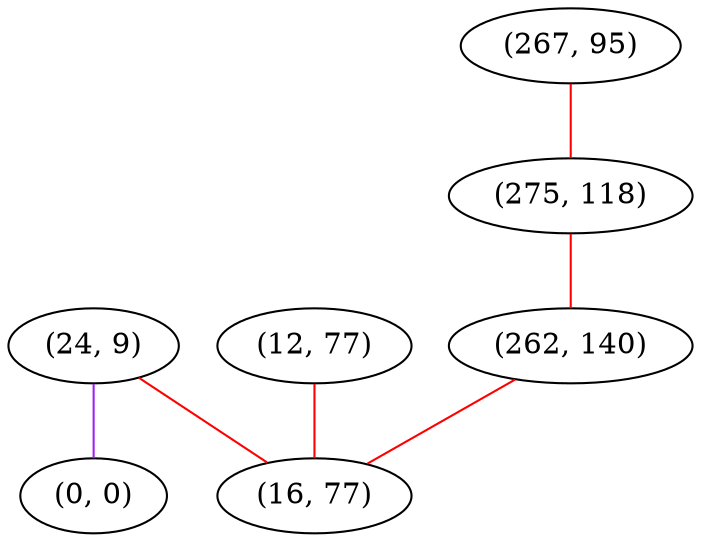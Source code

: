 graph "" {
"(24, 9)";
"(0, 0)";
"(12, 77)";
"(267, 95)";
"(275, 118)";
"(262, 140)";
"(16, 77)";
"(24, 9)" -- "(0, 0)"  [color=purple, key=0, weight=4];
"(24, 9)" -- "(16, 77)"  [color=red, key=0, weight=1];
"(12, 77)" -- "(16, 77)"  [color=red, key=0, weight=1];
"(267, 95)" -- "(275, 118)"  [color=red, key=0, weight=1];
"(275, 118)" -- "(262, 140)"  [color=red, key=0, weight=1];
"(262, 140)" -- "(16, 77)"  [color=red, key=0, weight=1];
}
